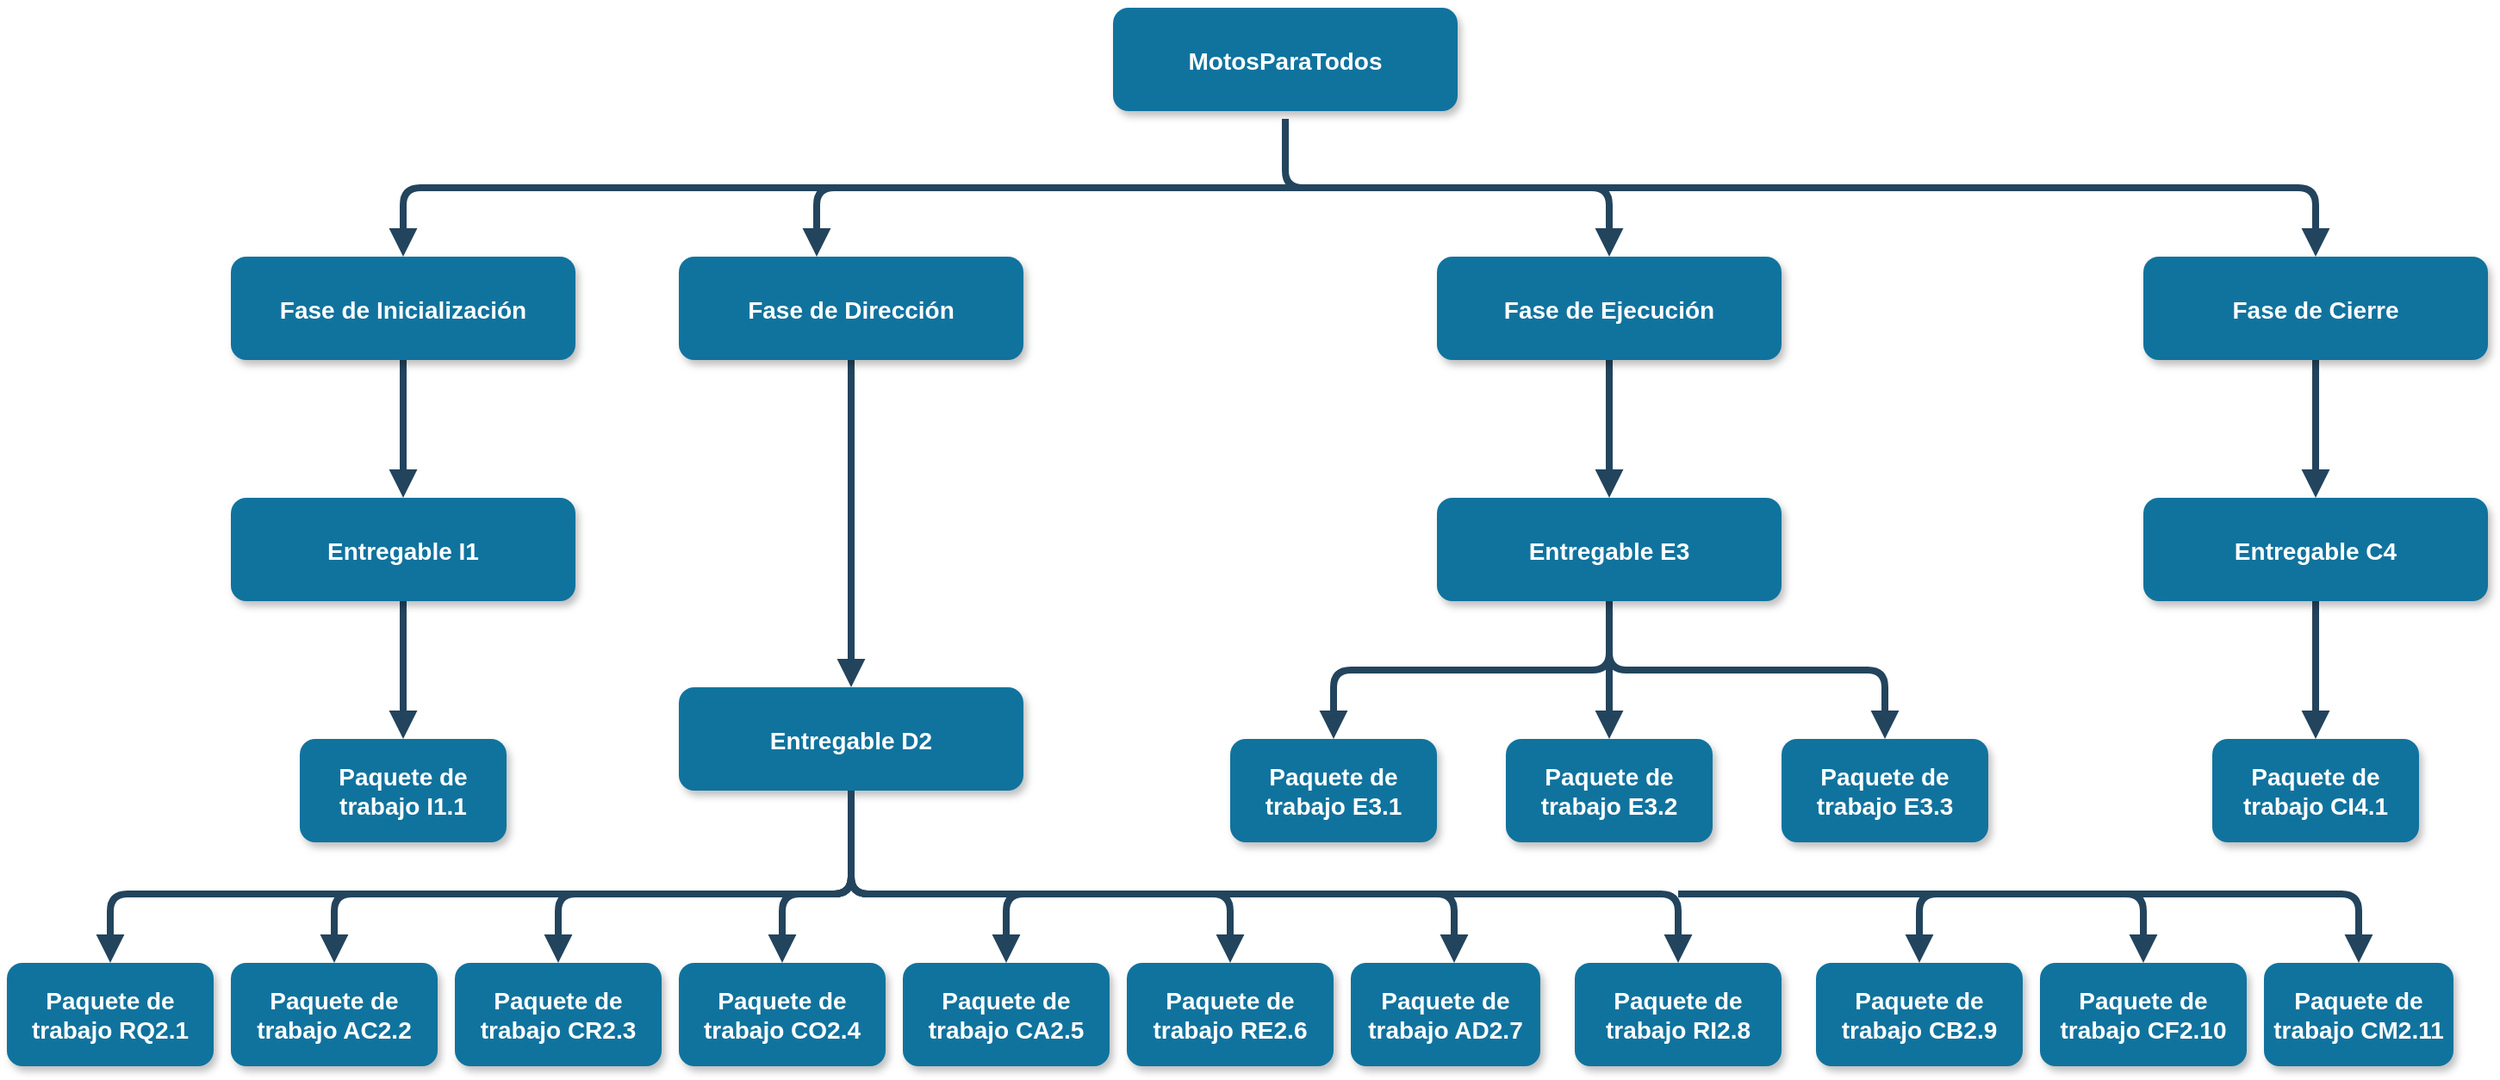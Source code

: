 <mxfile version="22.0.6" type="device">
  <diagram name="Page-1" id="97916047-d0de-89f5-080d-49f4d83e522f">
    <mxGraphModel dx="1706" dy="1123" grid="1" gridSize="10" guides="1" tooltips="1" connect="1" arrows="1" fold="1" page="1" pageScale="1.5" pageWidth="1169" pageHeight="827" background="none" math="0" shadow="0">
      <root>
        <mxCell id="0" />
        <mxCell id="1" parent="0" />
        <mxCell id="2" value="MotosParaTodos" style="rounded=1;fillColor=#10739E;strokeColor=none;shadow=1;gradientColor=none;fontStyle=1;fontColor=#FFFFFF;fontSize=14;" parent="1" vertex="1">
          <mxGeometry x="672" y="205.5" width="200" height="60" as="geometry" />
        </mxCell>
        <mxCell id="v1i2jVxIXCwxf73VQqrA-61" value="" style="edgeStyle=orthogonalEdgeStyle;rounded=1;orthogonalLoop=1;jettySize=auto;html=1;strokeWidth=4;endArrow=block;strokeColor=#23445D;endFill=1;fontStyle=1;" edge="1" parent="1" source="4" target="v1i2jVxIXCwxf73VQqrA-60">
          <mxGeometry relative="1" as="geometry" />
        </mxCell>
        <mxCell id="4" value="Fase de Inicialización" style="rounded=1;fillColor=#10739E;strokeColor=none;shadow=1;gradientColor=none;fontStyle=1;fontColor=#FFFFFF;fontSize=14;" parent="1" vertex="1">
          <mxGeometry x="160" y="350" width="200" height="60" as="geometry" />
        </mxCell>
        <mxCell id="v1i2jVxIXCwxf73VQqrA-65" value="" style="edgeStyle=orthogonalEdgeStyle;rounded=1;orthogonalLoop=1;jettySize=auto;html=1;endArrow=block;strokeColor=#23445D;strokeWidth=4;endFill=1;fontStyle=1;" edge="1" parent="1" source="5" target="v1i2jVxIXCwxf73VQqrA-64">
          <mxGeometry relative="1" as="geometry" />
        </mxCell>
        <mxCell id="5" value="Fase de Dirección " style="rounded=1;fillColor=#10739E;strokeColor=none;shadow=1;gradientColor=none;fontStyle=1;fontColor=#FFFFFF;fontSize=14;" parent="1" vertex="1">
          <mxGeometry x="420" y="350" width="200" height="60" as="geometry" />
        </mxCell>
        <mxCell id="v1i2jVxIXCwxf73VQqrA-107" value="" style="edgeStyle=orthogonalEdgeStyle;rounded=1;orthogonalLoop=1;jettySize=auto;html=1;endArrow=block;strokeColor=#23445D;strokeWidth=4;endFill=1;fontStyle=1;" edge="1" parent="1" source="6" target="v1i2jVxIXCwxf73VQqrA-106">
          <mxGeometry relative="1" as="geometry" />
        </mxCell>
        <mxCell id="6" value="Fase de Cierre" style="rounded=1;fillColor=#10739E;strokeColor=none;shadow=1;gradientColor=none;fontStyle=1;fontColor=#FFFFFF;fontSize=14;" parent="1" vertex="1">
          <mxGeometry x="1270" y="350" width="200" height="60" as="geometry" />
        </mxCell>
        <mxCell id="30" value="" style="edgeStyle=elbowEdgeStyle;elbow=vertical;strokeWidth=4;endArrow=block;endFill=1;fontStyle=1;strokeColor=#23445D;" parent="1" target="5" edge="1">
          <mxGeometry x="22" y="165.5" width="100" height="100" as="geometry">
            <mxPoint x="772" y="310" as="sourcePoint" />
            <mxPoint x="122" y="165.5" as="targetPoint" />
            <Array as="points">
              <mxPoint x="500" y="310" />
            </Array>
          </mxGeometry>
        </mxCell>
        <mxCell id="31" value="" style="edgeStyle=elbowEdgeStyle;elbow=vertical;strokeWidth=4;endArrow=block;endFill=1;fontStyle=1;strokeColor=#23445D;" parent="1" target="4" edge="1">
          <mxGeometry x="22" y="165.5" width="100" height="100" as="geometry">
            <mxPoint x="772" y="310" as="sourcePoint" />
            <mxPoint x="122" y="165.5" as="targetPoint" />
            <Array as="points">
              <mxPoint x="750" y="310" />
            </Array>
          </mxGeometry>
        </mxCell>
        <mxCell id="32" value="" style="edgeStyle=elbowEdgeStyle;elbow=vertical;strokeWidth=4;endArrow=block;endFill=1;fontStyle=1;strokeColor=#23445D;" parent="1" target="6" edge="1">
          <mxGeometry x="22" y="165.5" width="100" height="100" as="geometry">
            <mxPoint x="772" y="310" as="sourcePoint" />
            <mxPoint x="122" y="165.5" as="targetPoint" />
            <Array as="points">
              <mxPoint x="800" y="310" />
            </Array>
          </mxGeometry>
        </mxCell>
        <mxCell id="v1i2jVxIXCwxf73VQqrA-111" value="" style="edgeStyle=orthogonalEdgeStyle;rounded=1;orthogonalLoop=1;jettySize=auto;html=1;endArrow=block;strokeColor=#23445D;strokeWidth=4;endFill=1;fontStyle=1;" edge="1" parent="1" source="v1i2jVxIXCwxf73VQqrA-56" target="v1i2jVxIXCwxf73VQqrA-110">
          <mxGeometry relative="1" as="geometry" />
        </mxCell>
        <mxCell id="v1i2jVxIXCwxf73VQqrA-56" value="Fase de Ejecución" style="rounded=1;fillColor=#10739E;strokeColor=none;shadow=1;gradientColor=none;fontStyle=1;fontColor=#FFFFFF;fontSize=14;" vertex="1" parent="1">
          <mxGeometry x="860" y="350" width="200" height="60" as="geometry" />
        </mxCell>
        <mxCell id="v1i2jVxIXCwxf73VQqrA-57" value="" style="edgeStyle=elbowEdgeStyle;elbow=vertical;strokeWidth=4;endArrow=block;endFill=1;fontStyle=1;strokeColor=#23445D;entryX=0.5;entryY=0;entryDx=0;entryDy=0;" edge="1" parent="1" target="v1i2jVxIXCwxf73VQqrA-56">
          <mxGeometry x="22" y="165.5" width="100" height="100" as="geometry">
            <mxPoint x="772" y="270" as="sourcePoint" />
            <mxPoint x="510" y="360" as="targetPoint" />
            <Array as="points" />
          </mxGeometry>
        </mxCell>
        <mxCell id="v1i2jVxIXCwxf73VQqrA-69" value="" style="edgeStyle=orthogonalEdgeStyle;rounded=1;orthogonalLoop=1;jettySize=auto;html=1;endArrow=block;strokeColor=#23445D;strokeWidth=4;endFill=1;fontStyle=1;" edge="1" parent="1" source="v1i2jVxIXCwxf73VQqrA-60" target="v1i2jVxIXCwxf73VQqrA-68">
          <mxGeometry relative="1" as="geometry" />
        </mxCell>
        <mxCell id="v1i2jVxIXCwxf73VQqrA-60" value="Entregable I1" style="rounded=1;fillColor=#10739E;strokeColor=none;shadow=1;gradientColor=none;fontStyle=1;fontColor=#FFFFFF;fontSize=14;" vertex="1" parent="1">
          <mxGeometry x="160" y="490" width="200" height="60" as="geometry" />
        </mxCell>
        <mxCell id="v1i2jVxIXCwxf73VQqrA-73" value="" style="edgeStyle=orthogonalEdgeStyle;rounded=1;orthogonalLoop=1;jettySize=auto;html=1;endArrow=block;strokeColor=#23445D;strokeWidth=4;endFill=1;fontStyle=1;" edge="1" parent="1" source="v1i2jVxIXCwxf73VQqrA-64" target="v1i2jVxIXCwxf73VQqrA-72">
          <mxGeometry relative="1" as="geometry">
            <Array as="points">
              <mxPoint x="520" y="720" />
              <mxPoint x="90" y="720" />
            </Array>
          </mxGeometry>
        </mxCell>
        <mxCell id="v1i2jVxIXCwxf73VQqrA-75" value="" style="edgeStyle=orthogonalEdgeStyle;rounded=1;orthogonalLoop=1;jettySize=auto;html=1;endArrow=block;strokeColor=#23445D;strokeWidth=4;endFill=1;fontStyle=1;" edge="1" parent="1" source="v1i2jVxIXCwxf73VQqrA-64" target="v1i2jVxIXCwxf73VQqrA-74">
          <mxGeometry relative="1" as="geometry">
            <Array as="points">
              <mxPoint x="520" y="720" />
              <mxPoint x="220" y="720" />
            </Array>
          </mxGeometry>
        </mxCell>
        <mxCell id="v1i2jVxIXCwxf73VQqrA-64" value="Entregable D2" style="rounded=1;fillColor=#10739E;strokeColor=none;shadow=1;gradientColor=none;fontStyle=1;fontColor=#FFFFFF;fontSize=14;" vertex="1" parent="1">
          <mxGeometry x="420" y="600" width="200" height="60" as="geometry" />
        </mxCell>
        <mxCell id="v1i2jVxIXCwxf73VQqrA-68" value="Paquete de trabajo I1.1" style="whiteSpace=wrap;html=1;fontSize=14;fillColor=#10739E;strokeColor=none;fontColor=#FFFFFF;rounded=1;shadow=1;gradientColor=none;fontStyle=1;" vertex="1" parent="1">
          <mxGeometry x="200" y="630" width="120" height="60" as="geometry" />
        </mxCell>
        <mxCell id="v1i2jVxIXCwxf73VQqrA-72" value="Paquete de trabajo RQ2.1" style="whiteSpace=wrap;html=1;fontSize=14;fillColor=#10739E;strokeColor=none;fontColor=#FFFFFF;rounded=1;shadow=1;gradientColor=none;fontStyle=1;" vertex="1" parent="1">
          <mxGeometry x="30" y="760" width="120" height="60" as="geometry" />
        </mxCell>
        <mxCell id="v1i2jVxIXCwxf73VQqrA-74" value="Paquete de trabajo AC2.2" style="whiteSpace=wrap;html=1;fontSize=14;fillColor=#10739E;strokeColor=none;fontColor=#FFFFFF;rounded=1;shadow=1;gradientColor=none;fontStyle=1;" vertex="1" parent="1">
          <mxGeometry x="160" y="760" width="120" height="60" as="geometry" />
        </mxCell>
        <mxCell id="v1i2jVxIXCwxf73VQqrA-79" value="" style="edgeStyle=orthogonalEdgeStyle;rounded=1;orthogonalLoop=1;jettySize=auto;html=1;endArrow=block;strokeColor=#23445D;strokeWidth=4;endFill=1;fontStyle=1;" edge="1" parent="1" target="v1i2jVxIXCwxf73VQqrA-81">
          <mxGeometry relative="1" as="geometry">
            <mxPoint x="520" y="670" as="sourcePoint" />
            <Array as="points">
              <mxPoint x="520" y="660" />
              <mxPoint x="520" y="720" />
              <mxPoint x="350" y="720" />
            </Array>
          </mxGeometry>
        </mxCell>
        <mxCell id="v1i2jVxIXCwxf73VQqrA-80" value="" style="edgeStyle=orthogonalEdgeStyle;rounded=1;orthogonalLoop=1;jettySize=auto;html=1;endArrow=block;strokeColor=#23445D;strokeWidth=4;endFill=1;fontStyle=1;exitX=0.5;exitY=1;exitDx=0;exitDy=0;" edge="1" parent="1" target="v1i2jVxIXCwxf73VQqrA-82" source="v1i2jVxIXCwxf73VQqrA-64">
          <mxGeometry relative="1" as="geometry">
            <mxPoint x="780" y="660" as="sourcePoint" />
            <Array as="points">
              <mxPoint x="520" y="720" />
              <mxPoint x="480" y="720" />
            </Array>
          </mxGeometry>
        </mxCell>
        <mxCell id="v1i2jVxIXCwxf73VQqrA-81" value="Paquete de trabajo CR2.3" style="whiteSpace=wrap;html=1;fontSize=14;fillColor=#10739E;strokeColor=none;fontColor=#FFFFFF;rounded=1;shadow=1;gradientColor=none;fontStyle=1;" vertex="1" parent="1">
          <mxGeometry x="290" y="760" width="120" height="60" as="geometry" />
        </mxCell>
        <mxCell id="v1i2jVxIXCwxf73VQqrA-82" value="Paquete de trabajo CO2.4" style="whiteSpace=wrap;html=1;fontSize=14;fillColor=#10739E;strokeColor=none;fontColor=#FFFFFF;rounded=1;shadow=1;gradientColor=none;fontStyle=1;" vertex="1" parent="1">
          <mxGeometry x="420" y="760" width="120" height="60" as="geometry" />
        </mxCell>
        <mxCell id="v1i2jVxIXCwxf73VQqrA-90" value="" style="edgeStyle=orthogonalEdgeStyle;rounded=1;orthogonalLoop=1;jettySize=auto;html=1;endArrow=block;strokeColor=#23445D;strokeWidth=4;endFill=1;fontStyle=1;" edge="1" parent="1" target="v1i2jVxIXCwxf73VQqrA-92">
          <mxGeometry relative="1" as="geometry">
            <mxPoint x="830" y="720" as="sourcePoint" />
            <Array as="points">
              <mxPoint x="610" y="720" />
            </Array>
          </mxGeometry>
        </mxCell>
        <mxCell id="v1i2jVxIXCwxf73VQqrA-91" value="" style="edgeStyle=orthogonalEdgeStyle;rounded=1;orthogonalLoop=1;jettySize=auto;html=1;endArrow=block;strokeColor=#23445D;strokeWidth=4;endFill=1;fontStyle=1;" edge="1" parent="1" target="v1i2jVxIXCwxf73VQqrA-93">
          <mxGeometry relative="1" as="geometry">
            <mxPoint x="520" y="660" as="sourcePoint" />
            <Array as="points">
              <mxPoint x="520" y="660" />
              <mxPoint x="520" y="720" />
              <mxPoint x="740" y="720" />
            </Array>
          </mxGeometry>
        </mxCell>
        <mxCell id="v1i2jVxIXCwxf73VQqrA-92" value="Paquete de trabajo CA2.5" style="whiteSpace=wrap;html=1;fontSize=14;fillColor=#10739E;strokeColor=none;fontColor=#FFFFFF;rounded=1;shadow=1;gradientColor=none;fontStyle=1;" vertex="1" parent="1">
          <mxGeometry x="550" y="760" width="120" height="60" as="geometry" />
        </mxCell>
        <mxCell id="v1i2jVxIXCwxf73VQqrA-93" value="Paquete de trabajo RE2.6" style="whiteSpace=wrap;html=1;fontSize=14;fillColor=#10739E;strokeColor=none;fontColor=#FFFFFF;rounded=1;shadow=1;gradientColor=none;fontStyle=1;" vertex="1" parent="1">
          <mxGeometry x="680" y="760" width="120" height="60" as="geometry" />
        </mxCell>
        <mxCell id="v1i2jVxIXCwxf73VQqrA-94" value="" style="edgeStyle=orthogonalEdgeStyle;rounded=1;orthogonalLoop=1;jettySize=auto;html=1;endArrow=block;strokeColor=#23445D;strokeWidth=4;endFill=1;fontStyle=1;" edge="1" parent="1" target="v1i2jVxIXCwxf73VQqrA-96">
          <mxGeometry relative="1" as="geometry">
            <mxPoint x="520" y="680" as="sourcePoint" />
            <Array as="points">
              <mxPoint x="520" y="680" />
              <mxPoint x="520" y="720" />
              <mxPoint x="870" y="720" />
            </Array>
          </mxGeometry>
        </mxCell>
        <mxCell id="v1i2jVxIXCwxf73VQqrA-95" value="" style="edgeStyle=orthogonalEdgeStyle;rounded=1;orthogonalLoop=1;jettySize=auto;html=1;endArrow=block;strokeColor=#23445D;strokeWidth=4;endFill=1;fontStyle=1;" edge="1" parent="1" target="v1i2jVxIXCwxf73VQqrA-97">
          <mxGeometry relative="1" as="geometry">
            <mxPoint x="520" y="660" as="sourcePoint" />
            <Array as="points">
              <mxPoint x="520" y="660" />
              <mxPoint x="520" y="720" />
              <mxPoint x="1000" y="720" />
            </Array>
          </mxGeometry>
        </mxCell>
        <mxCell id="v1i2jVxIXCwxf73VQqrA-96" value="Paquete de trabajo AD2.7" style="whiteSpace=wrap;html=1;fontSize=14;fillColor=#10739E;strokeColor=none;fontColor=#FFFFFF;rounded=1;shadow=1;gradientColor=none;fontStyle=1;" vertex="1" parent="1">
          <mxGeometry x="810" y="760" width="110" height="60" as="geometry" />
        </mxCell>
        <mxCell id="v1i2jVxIXCwxf73VQqrA-97" value="Paquete de trabajo RI2.8" style="whiteSpace=wrap;html=1;fontSize=14;fillColor=#10739E;strokeColor=none;fontColor=#FFFFFF;rounded=1;shadow=1;gradientColor=none;fontStyle=1;" vertex="1" parent="1">
          <mxGeometry x="940" y="760" width="120" height="60" as="geometry" />
        </mxCell>
        <mxCell id="v1i2jVxIXCwxf73VQqrA-98" value="" style="edgeStyle=orthogonalEdgeStyle;rounded=1;orthogonalLoop=1;jettySize=auto;html=1;endArrow=block;strokeColor=#23445D;strokeWidth=4;endFill=1;fontStyle=1;" edge="1" parent="1" target="v1i2jVxIXCwxf73VQqrA-100">
          <mxGeometry relative="1" as="geometry">
            <mxPoint x="1360" y="720" as="sourcePoint" />
            <Array as="points">
              <mxPoint x="1140" y="720" />
            </Array>
          </mxGeometry>
        </mxCell>
        <mxCell id="v1i2jVxIXCwxf73VQqrA-99" value="" style="edgeStyle=orthogonalEdgeStyle;rounded=1;orthogonalLoop=1;jettySize=auto;html=1;endArrow=block;strokeColor=#23445D;strokeWidth=4;endFill=1;fontStyle=1;" edge="1" parent="1" target="v1i2jVxIXCwxf73VQqrA-101">
          <mxGeometry relative="1" as="geometry">
            <mxPoint x="1000" y="720" as="sourcePoint" />
            <Array as="points">
              <mxPoint x="1270" y="720" />
            </Array>
          </mxGeometry>
        </mxCell>
        <mxCell id="v1i2jVxIXCwxf73VQqrA-100" value="Paquete de trabajo CB2.9" style="whiteSpace=wrap;html=1;fontSize=14;fillColor=#10739E;strokeColor=none;fontColor=#FFFFFF;rounded=1;shadow=1;gradientColor=none;fontStyle=1;" vertex="1" parent="1">
          <mxGeometry x="1080" y="760" width="120" height="60" as="geometry" />
        </mxCell>
        <mxCell id="v1i2jVxIXCwxf73VQqrA-101" value="Paquete de trabajo CF2.10" style="whiteSpace=wrap;html=1;fontSize=14;fillColor=#10739E;strokeColor=none;fontColor=#FFFFFF;rounded=1;shadow=1;gradientColor=none;fontStyle=1;" vertex="1" parent="1">
          <mxGeometry x="1210" y="760" width="120" height="60" as="geometry" />
        </mxCell>
        <mxCell id="v1i2jVxIXCwxf73VQqrA-102" value="" style="edgeStyle=orthogonalEdgeStyle;rounded=1;orthogonalLoop=1;jettySize=auto;html=1;endArrow=block;strokeColor=#23445D;strokeWidth=4;endFill=1;fontStyle=1;" edge="1" parent="1" target="v1i2jVxIXCwxf73VQqrA-104">
          <mxGeometry relative="1" as="geometry">
            <mxPoint x="1000" y="720" as="sourcePoint" />
            <Array as="points">
              <mxPoint x="1395" y="720" />
            </Array>
          </mxGeometry>
        </mxCell>
        <mxCell id="v1i2jVxIXCwxf73VQqrA-104" value="Paquete de trabajo CM2.11" style="whiteSpace=wrap;html=1;fontSize=14;fillColor=#10739E;strokeColor=none;fontColor=#FFFFFF;rounded=1;shadow=1;gradientColor=none;fontStyle=1;" vertex="1" parent="1">
          <mxGeometry x="1340" y="760" width="110" height="60" as="geometry" />
        </mxCell>
        <mxCell id="v1i2jVxIXCwxf73VQqrA-109" value="" style="edgeStyle=orthogonalEdgeStyle;rounded=1;orthogonalLoop=1;jettySize=auto;html=1;endArrow=block;strokeColor=#23445D;strokeWidth=4;endFill=1;fontStyle=1;" edge="1" parent="1" source="v1i2jVxIXCwxf73VQqrA-106" target="v1i2jVxIXCwxf73VQqrA-108">
          <mxGeometry relative="1" as="geometry">
            <Array as="points">
              <mxPoint x="1370" y="640" />
            </Array>
          </mxGeometry>
        </mxCell>
        <mxCell id="v1i2jVxIXCwxf73VQqrA-106" value="Entregable C4" style="rounded=1;fillColor=#10739E;strokeColor=none;shadow=1;gradientColor=none;fontStyle=1;fontColor=#FFFFFF;fontSize=14;" vertex="1" parent="1">
          <mxGeometry x="1270" y="490" width="200" height="60" as="geometry" />
        </mxCell>
        <mxCell id="v1i2jVxIXCwxf73VQqrA-108" value="Paquete de trabajo CI4.1" style="whiteSpace=wrap;html=1;fontSize=14;fillColor=#10739E;strokeColor=none;fontColor=#FFFFFF;rounded=1;shadow=1;gradientColor=none;fontStyle=1;" vertex="1" parent="1">
          <mxGeometry x="1310" y="630" width="120" height="60" as="geometry" />
        </mxCell>
        <mxCell id="v1i2jVxIXCwxf73VQqrA-113" value="" style="edgeStyle=orthogonalEdgeStyle;rounded=1;orthogonalLoop=1;jettySize=auto;html=1;endArrow=block;strokeColor=#23445D;strokeWidth=4;endFill=1;fontStyle=1;" edge="1" parent="1" source="v1i2jVxIXCwxf73VQqrA-110" target="v1i2jVxIXCwxf73VQqrA-112">
          <mxGeometry relative="1" as="geometry" />
        </mxCell>
        <mxCell id="v1i2jVxIXCwxf73VQqrA-114" value="" style="edgeStyle=orthogonalEdgeStyle;rounded=1;orthogonalLoop=1;jettySize=auto;html=1;entryX=0.5;entryY=0;entryDx=0;entryDy=0;endArrow=block;strokeColor=#23445D;strokeWidth=4;endFill=1;fontStyle=1;" edge="1" parent="1" source="v1i2jVxIXCwxf73VQqrA-110" target="v1i2jVxIXCwxf73VQqrA-117">
          <mxGeometry relative="1" as="geometry" />
        </mxCell>
        <mxCell id="v1i2jVxIXCwxf73VQqrA-115" value="" style="edgeStyle=orthogonalEdgeStyle;rounded=1;orthogonalLoop=1;jettySize=auto;html=1;entryX=0.5;entryY=0;entryDx=0;entryDy=0;endArrow=block;strokeColor=#23445D;strokeWidth=4;endFill=1;fontStyle=1;" edge="1" parent="1" source="v1i2jVxIXCwxf73VQqrA-110" target="v1i2jVxIXCwxf73VQqrA-116">
          <mxGeometry relative="1" as="geometry" />
        </mxCell>
        <mxCell id="v1i2jVxIXCwxf73VQqrA-110" value="Entregable E3" style="rounded=1;fillColor=#10739E;strokeColor=none;shadow=1;gradientColor=none;fontStyle=1;fontColor=#FFFFFF;fontSize=14;" vertex="1" parent="1">
          <mxGeometry x="860" y="490" width="200" height="60" as="geometry" />
        </mxCell>
        <mxCell id="v1i2jVxIXCwxf73VQqrA-112" value="Paquete de trabajo E3.1" style="whiteSpace=wrap;html=1;fontSize=14;fillColor=#10739E;strokeColor=none;fontColor=#FFFFFF;rounded=1;shadow=1;gradientColor=none;fontStyle=1;" vertex="1" parent="1">
          <mxGeometry x="740" y="630" width="120" height="60" as="geometry" />
        </mxCell>
        <mxCell id="v1i2jVxIXCwxf73VQqrA-116" value="Paquete de trabajo E3.2" style="whiteSpace=wrap;html=1;fontSize=14;fillColor=#10739E;strokeColor=none;fontColor=#FFFFFF;rounded=1;shadow=1;gradientColor=none;fontStyle=1;" vertex="1" parent="1">
          <mxGeometry x="900" y="630" width="120" height="60" as="geometry" />
        </mxCell>
        <mxCell id="v1i2jVxIXCwxf73VQqrA-117" value="Paquete de trabajo E3.3" style="whiteSpace=wrap;html=1;fontSize=14;fillColor=#10739E;strokeColor=none;fontColor=#FFFFFF;rounded=1;shadow=1;gradientColor=none;fontStyle=1;" vertex="1" parent="1">
          <mxGeometry x="1060" y="630" width="120" height="60" as="geometry" />
        </mxCell>
      </root>
    </mxGraphModel>
  </diagram>
</mxfile>
